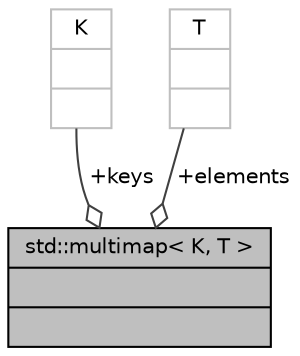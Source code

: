 digraph "std::multimap&lt; K, T &gt;"
{
  edge [fontname="Helvetica",fontsize="10",labelfontname="Helvetica",labelfontsize="10"];
  node [fontname="Helvetica",fontsize="10",shape=record];
  Node672 [label="{std::multimap\< K, T \>\n||}",height=0.2,width=0.4,color="black", fillcolor="grey75", style="filled", fontcolor="black"];
  Node673 -> Node672 [color="grey25",fontsize="10",style="solid",label=" +keys" ,arrowhead="odiamond",fontname="Helvetica"];
  Node673 [label="{K\n||}",height=0.2,width=0.4,color="grey75", fillcolor="white", style="filled"];
  Node674 -> Node672 [color="grey25",fontsize="10",style="solid",label=" +elements" ,arrowhead="odiamond",fontname="Helvetica"];
  Node674 [label="{T\n||}",height=0.2,width=0.4,color="grey75", fillcolor="white", style="filled"];
}
